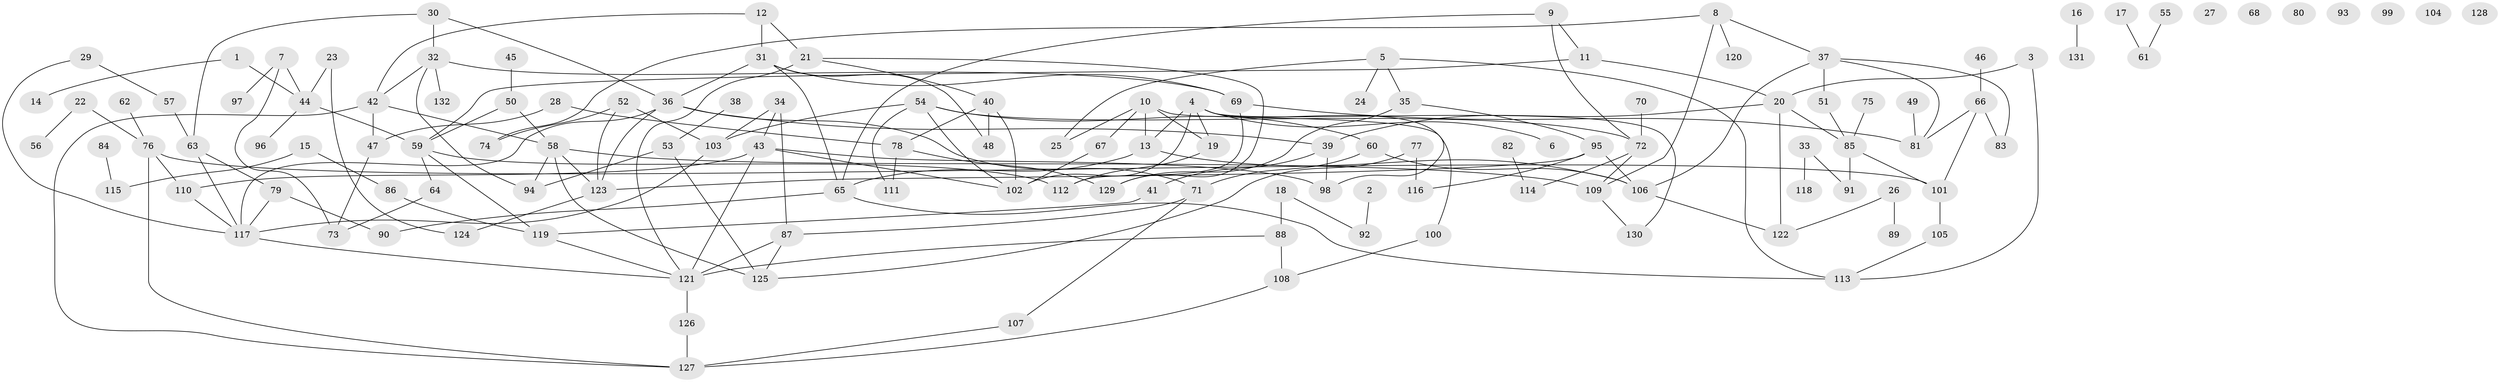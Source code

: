 // coarse degree distribution, {3: 0.12941176470588237, 5: 0.15294117647058825, 2: 0.2235294117647059, 4: 0.16470588235294117, 6: 0.047058823529411764, 1: 0.2, 7: 0.047058823529411764, 8: 0.023529411764705882, 9: 0.011764705882352941}
// Generated by graph-tools (version 1.1) at 2025/35/03/04/25 23:35:50]
// undirected, 132 vertices, 183 edges
graph export_dot {
  node [color=gray90,style=filled];
  1;
  2;
  3;
  4;
  5;
  6;
  7;
  8;
  9;
  10;
  11;
  12;
  13;
  14;
  15;
  16;
  17;
  18;
  19;
  20;
  21;
  22;
  23;
  24;
  25;
  26;
  27;
  28;
  29;
  30;
  31;
  32;
  33;
  34;
  35;
  36;
  37;
  38;
  39;
  40;
  41;
  42;
  43;
  44;
  45;
  46;
  47;
  48;
  49;
  50;
  51;
  52;
  53;
  54;
  55;
  56;
  57;
  58;
  59;
  60;
  61;
  62;
  63;
  64;
  65;
  66;
  67;
  68;
  69;
  70;
  71;
  72;
  73;
  74;
  75;
  76;
  77;
  78;
  79;
  80;
  81;
  82;
  83;
  84;
  85;
  86;
  87;
  88;
  89;
  90;
  91;
  92;
  93;
  94;
  95;
  96;
  97;
  98;
  99;
  100;
  101;
  102;
  103;
  104;
  105;
  106;
  107;
  108;
  109;
  110;
  111;
  112;
  113;
  114;
  115;
  116;
  117;
  118;
  119;
  120;
  121;
  122;
  123;
  124;
  125;
  126;
  127;
  128;
  129;
  130;
  131;
  132;
  1 -- 14;
  1 -- 44;
  2 -- 92;
  3 -- 20;
  3 -- 113;
  4 -- 6;
  4 -- 13;
  4 -- 19;
  4 -- 98;
  4 -- 102;
  4 -- 130;
  5 -- 24;
  5 -- 25;
  5 -- 35;
  5 -- 113;
  7 -- 44;
  7 -- 73;
  7 -- 97;
  8 -- 37;
  8 -- 74;
  8 -- 109;
  8 -- 120;
  9 -- 11;
  9 -- 65;
  9 -- 72;
  10 -- 13;
  10 -- 19;
  10 -- 25;
  10 -- 67;
  10 -- 100;
  11 -- 20;
  11 -- 59;
  12 -- 21;
  12 -- 31;
  12 -- 42;
  13 -- 65;
  13 -- 106;
  15 -- 86;
  15 -- 115;
  16 -- 131;
  17 -- 61;
  18 -- 88;
  18 -- 92;
  19 -- 112;
  20 -- 39;
  20 -- 85;
  20 -- 122;
  21 -- 40;
  21 -- 121;
  21 -- 129;
  22 -- 56;
  22 -- 76;
  23 -- 44;
  23 -- 124;
  26 -- 89;
  26 -- 122;
  28 -- 47;
  28 -- 78;
  29 -- 57;
  29 -- 117;
  30 -- 32;
  30 -- 36;
  30 -- 63;
  31 -- 36;
  31 -- 48;
  31 -- 65;
  31 -- 69;
  32 -- 42;
  32 -- 69;
  32 -- 94;
  32 -- 132;
  33 -- 91;
  33 -- 118;
  34 -- 43;
  34 -- 87;
  34 -- 103;
  35 -- 95;
  35 -- 129;
  36 -- 39;
  36 -- 71;
  36 -- 117;
  36 -- 123;
  37 -- 51;
  37 -- 81;
  37 -- 83;
  37 -- 106;
  38 -- 53;
  39 -- 41;
  39 -- 98;
  40 -- 48;
  40 -- 78;
  40 -- 102;
  41 -- 119;
  42 -- 47;
  42 -- 58;
  42 -- 127;
  43 -- 98;
  43 -- 102;
  43 -- 110;
  43 -- 121;
  44 -- 59;
  44 -- 96;
  45 -- 50;
  46 -- 66;
  47 -- 73;
  49 -- 81;
  50 -- 58;
  50 -- 59;
  51 -- 85;
  52 -- 74;
  52 -- 103;
  52 -- 123;
  53 -- 94;
  53 -- 125;
  54 -- 60;
  54 -- 72;
  54 -- 102;
  54 -- 103;
  54 -- 111;
  55 -- 61;
  57 -- 63;
  58 -- 94;
  58 -- 109;
  58 -- 123;
  58 -- 125;
  59 -- 64;
  59 -- 112;
  59 -- 119;
  60 -- 71;
  60 -- 106;
  62 -- 76;
  63 -- 79;
  63 -- 117;
  64 -- 73;
  65 -- 90;
  65 -- 113;
  66 -- 81;
  66 -- 83;
  66 -- 101;
  67 -- 102;
  69 -- 81;
  69 -- 112;
  70 -- 72;
  71 -- 87;
  71 -- 107;
  72 -- 109;
  72 -- 114;
  75 -- 85;
  76 -- 101;
  76 -- 110;
  76 -- 127;
  77 -- 116;
  77 -- 125;
  78 -- 111;
  78 -- 129;
  79 -- 90;
  79 -- 117;
  82 -- 114;
  84 -- 115;
  85 -- 91;
  85 -- 101;
  86 -- 119;
  87 -- 121;
  87 -- 125;
  88 -- 108;
  88 -- 121;
  95 -- 106;
  95 -- 116;
  95 -- 123;
  100 -- 108;
  101 -- 105;
  103 -- 117;
  105 -- 113;
  106 -- 122;
  107 -- 127;
  108 -- 127;
  109 -- 130;
  110 -- 117;
  117 -- 121;
  119 -- 121;
  121 -- 126;
  123 -- 124;
  126 -- 127;
}
